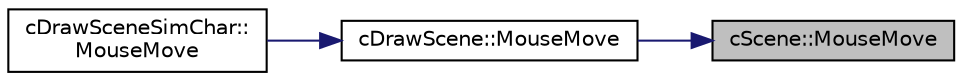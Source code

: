 digraph "cScene::MouseMove"
{
 // LATEX_PDF_SIZE
  edge [fontname="Helvetica",fontsize="10",labelfontname="Helvetica",labelfontsize="10"];
  node [fontname="Helvetica",fontsize="10",shape=record];
  rankdir="RL";
  Node1 [label="cScene::MouseMove",height=0.2,width=0.4,color="black", fillcolor="grey75", style="filled", fontcolor="black",tooltip=" "];
  Node1 -> Node2 [dir="back",color="midnightblue",fontsize="10",style="solid",fontname="Helvetica"];
  Node2 [label="cDrawScene::MouseMove",height=0.2,width=0.4,color="black", fillcolor="white", style="filled",URL="$classc_draw_scene.html#ab95d90494a77e12fe0d8b5b105a1079a",tooltip=" "];
  Node2 -> Node3 [dir="back",color="midnightblue",fontsize="10",style="solid",fontname="Helvetica"];
  Node3 [label="cDrawSceneSimChar::\lMouseMove",height=0.2,width=0.4,color="black", fillcolor="white", style="filled",URL="$classc_draw_scene_sim_char.html#a6f2538b73a4ac23c21b2b7c633233bb8",tooltip=" "];
}
